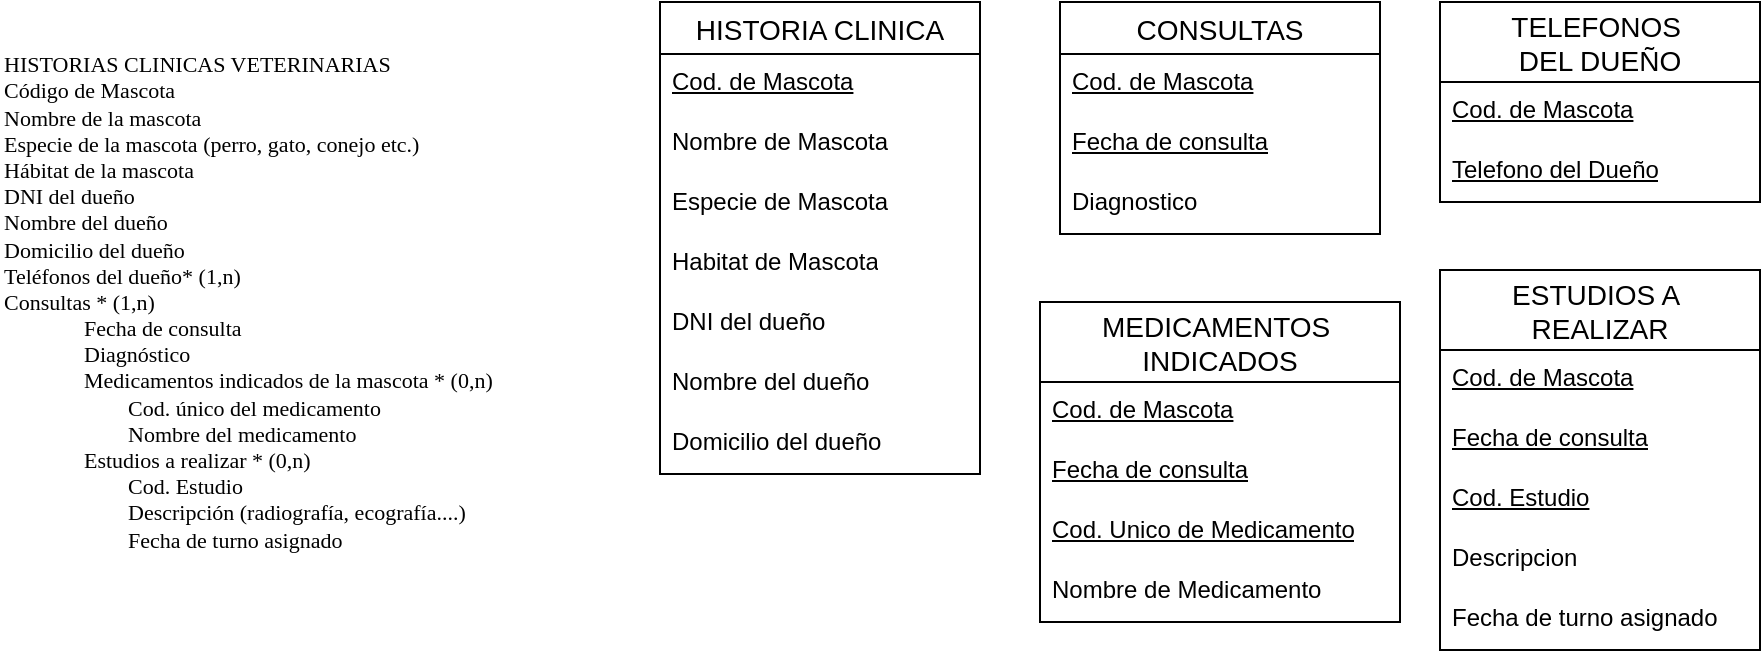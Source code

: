 <mxfile version="24.7.16">
  <diagram id="R2lEEEUBdFMjLlhIrx00" name="Page-1">
    <mxGraphModel dx="1784" dy="501" grid="1" gridSize="10" guides="1" tooltips="1" connect="1" arrows="1" fold="1" page="1" pageScale="1" pageWidth="850" pageHeight="1100" math="0" shadow="0" extFonts="Permanent Marker^https://fonts.googleapis.com/css?family=Permanent+Marker">
      <root>
        <mxCell id="0" />
        <mxCell id="1" parent="0" />
        <mxCell id="vXoAEsmzSxTIeBo6bDXA-1" value="HISTORIA CLINICA" style="swimlane;fontStyle=0;childLayout=stackLayout;horizontal=1;startSize=26;horizontalStack=0;resizeParent=1;resizeParentMax=0;resizeLast=0;collapsible=1;marginBottom=0;align=center;fontSize=14;" vertex="1" parent="1">
          <mxGeometry x="170" y="40" width="160" height="236" as="geometry" />
        </mxCell>
        <mxCell id="vXoAEsmzSxTIeBo6bDXA-2" value="&lt;u&gt;Cod. de Mascota&lt;/u&gt;" style="text;strokeColor=none;fillColor=none;spacingLeft=4;spacingRight=4;overflow=hidden;rotatable=0;points=[[0,0.5],[1,0.5]];portConstraint=eastwest;fontSize=12;whiteSpace=wrap;html=1;" vertex="1" parent="vXoAEsmzSxTIeBo6bDXA-1">
          <mxGeometry y="26" width="160" height="30" as="geometry" />
        </mxCell>
        <mxCell id="vXoAEsmzSxTIeBo6bDXA-3" value="Nombre de Mascota" style="text;strokeColor=none;fillColor=none;spacingLeft=4;spacingRight=4;overflow=hidden;rotatable=0;points=[[0,0.5],[1,0.5]];portConstraint=eastwest;fontSize=12;whiteSpace=wrap;html=1;" vertex="1" parent="vXoAEsmzSxTIeBo6bDXA-1">
          <mxGeometry y="56" width="160" height="30" as="geometry" />
        </mxCell>
        <mxCell id="vXoAEsmzSxTIeBo6bDXA-4" value="Especie de Mascota" style="text;strokeColor=none;fillColor=none;spacingLeft=4;spacingRight=4;overflow=hidden;rotatable=0;points=[[0,0.5],[1,0.5]];portConstraint=eastwest;fontSize=12;whiteSpace=wrap;html=1;" vertex="1" parent="vXoAEsmzSxTIeBo6bDXA-1">
          <mxGeometry y="86" width="160" height="30" as="geometry" />
        </mxCell>
        <mxCell id="vXoAEsmzSxTIeBo6bDXA-27" value="Habitat de Mascota" style="text;strokeColor=none;fillColor=none;spacingLeft=4;spacingRight=4;overflow=hidden;rotatable=0;points=[[0,0.5],[1,0.5]];portConstraint=eastwest;fontSize=12;whiteSpace=wrap;html=1;" vertex="1" parent="vXoAEsmzSxTIeBo6bDXA-1">
          <mxGeometry y="116" width="160" height="30" as="geometry" />
        </mxCell>
        <mxCell id="vXoAEsmzSxTIeBo6bDXA-28" value="DNI del dueño" style="text;strokeColor=none;fillColor=none;spacingLeft=4;spacingRight=4;overflow=hidden;rotatable=0;points=[[0,0.5],[1,0.5]];portConstraint=eastwest;fontSize=12;whiteSpace=wrap;html=1;" vertex="1" parent="vXoAEsmzSxTIeBo6bDXA-1">
          <mxGeometry y="146" width="160" height="30" as="geometry" />
        </mxCell>
        <mxCell id="vXoAEsmzSxTIeBo6bDXA-29" value="Nombre del dueño" style="text;strokeColor=none;fillColor=none;spacingLeft=4;spacingRight=4;overflow=hidden;rotatable=0;points=[[0,0.5],[1,0.5]];portConstraint=eastwest;fontSize=12;whiteSpace=wrap;html=1;" vertex="1" parent="vXoAEsmzSxTIeBo6bDXA-1">
          <mxGeometry y="176" width="160" height="30" as="geometry" />
        </mxCell>
        <mxCell id="vXoAEsmzSxTIeBo6bDXA-30" value="Domicilio del dueño" style="text;strokeColor=none;fillColor=none;spacingLeft=4;spacingRight=4;overflow=hidden;rotatable=0;points=[[0,0.5],[1,0.5]];portConstraint=eastwest;fontSize=12;whiteSpace=wrap;html=1;" vertex="1" parent="vXoAEsmzSxTIeBo6bDXA-1">
          <mxGeometry y="206" width="160" height="30" as="geometry" />
        </mxCell>
        <mxCell id="vXoAEsmzSxTIeBo6bDXA-9" value="&lt;div style=&quot;font-size: 11px;&quot;&gt;&lt;font face=&quot;Times New Roman&quot; style=&quot;font-size: 11px;&quot;&gt;HISTORIAS CLINICAS VETERINARIAS&lt;/font&gt;&lt;/div&gt;&lt;div style=&quot;font-size: 11px;&quot;&gt;&lt;font face=&quot;Times New Roman&quot; style=&quot;font-size: 11px;&quot;&gt;Código de Mascota&lt;/font&gt;&lt;/div&gt;&lt;div style=&quot;font-size: 11px;&quot;&gt;&lt;font face=&quot;Times New Roman&quot; style=&quot;font-size: 11px;&quot;&gt;Nombre de la mascota&lt;/font&gt;&lt;/div&gt;&lt;div style=&quot;font-size: 11px;&quot;&gt;&lt;font face=&quot;Times New Roman&quot; style=&quot;font-size: 11px;&quot;&gt;Especie de la mascota (perro, gato, conejo etc.)&lt;/font&gt;&lt;/div&gt;&lt;div style=&quot;font-size: 11px;&quot;&gt;&lt;font face=&quot;Times New Roman&quot; style=&quot;font-size: 11px;&quot;&gt;Hábitat de la mascota&lt;/font&gt;&lt;/div&gt;&lt;div style=&quot;font-size: 11px;&quot;&gt;&lt;font face=&quot;Times New Roman&quot; style=&quot;font-size: 11px;&quot;&gt;DNI del dueño&lt;/font&gt;&lt;/div&gt;&lt;div style=&quot;font-size: 11px;&quot;&gt;&lt;font face=&quot;Times New Roman&quot; style=&quot;font-size: 11px;&quot;&gt;Nombre del dueño&lt;/font&gt;&lt;/div&gt;&lt;div style=&quot;font-size: 11px;&quot;&gt;&lt;font face=&quot;Times New Roman&quot; style=&quot;font-size: 11px;&quot;&gt;Domicilio del dueño&lt;/font&gt;&lt;/div&gt;&lt;div style=&quot;font-size: 11px;&quot;&gt;&lt;font face=&quot;Times New Roman&quot; style=&quot;font-size: 11px;&quot;&gt;Teléfonos del dueño* (1,n)&lt;/font&gt;&lt;/div&gt;&lt;div style=&quot;font-size: 11px;&quot;&gt;&lt;font face=&quot;Times New Roman&quot; style=&quot;font-size: 11px;&quot;&gt;Consultas * (1,n)&lt;/font&gt;&lt;/div&gt;&lt;blockquote style=&quot;margin: 0 0 0 40px; border: none; padding: 0px;&quot;&gt;&lt;div style=&quot;font-size: 11px;&quot;&gt;&lt;font face=&quot;Times New Roman&quot; style=&quot;font-size: 11px;&quot;&gt;Fecha de consulta&lt;/font&gt;&lt;/div&gt;&lt;div style=&quot;font-size: 11px;&quot;&gt;&lt;font face=&quot;Times New Roman&quot; style=&quot;font-size: 11px;&quot;&gt;Diagnóstico&lt;/font&gt;&lt;/div&gt;&lt;div style=&quot;font-size: 11px;&quot;&gt;&lt;font face=&quot;Times New Roman&quot; style=&quot;font-size: 11px;&quot;&gt;Medicamentos indicados de la mascota * (0,n)&lt;/font&gt;&lt;/div&gt;&lt;div style=&quot;font-size: 11px;&quot;&gt;&lt;font face=&quot;Times New Roman&quot; style=&quot;font-size: 11px;&quot;&gt;&lt;span style=&quot;white-space: pre;&quot;&gt;&#x9;&lt;/span&gt;Cod. único del medicamento&lt;/font&gt;&lt;/div&gt;&lt;div style=&quot;font-size: 11px;&quot;&gt;&lt;font face=&quot;Times New Roman&quot; style=&quot;font-size: 11px;&quot;&gt;&lt;span style=&quot;white-space: pre;&quot;&gt;&#x9;&lt;/span&gt;Nombre del medicamento&lt;/font&gt;&lt;/div&gt;&lt;div style=&quot;font-size: 11px;&quot;&gt;&lt;font face=&quot;Times New Roman&quot; style=&quot;font-size: 11px;&quot;&gt;Estudios a realizar * (0,n)&lt;/font&gt;&lt;/div&gt;&lt;div style=&quot;font-size: 11px;&quot;&gt;&lt;span style=&quot;font-family: &amp;quot;Times New Roman&amp;quot;; background-color: initial;&quot;&gt;&lt;span style=&quot;white-space: pre;&quot;&gt;&#x9;&lt;/span&gt;Cod. Estudio&lt;/span&gt;&lt;/div&gt;&lt;div style=&quot;font-size: 11px;&quot;&gt;&lt;span style=&quot;font-family: &amp;quot;Times New Roman&amp;quot;; background-color: initial;&quot;&gt;&lt;span style=&quot;white-space: pre;&quot;&gt;&#x9;&lt;/span&gt;Descripción (radiografía, ecografía....)&lt;/span&gt;&lt;/div&gt;&lt;div style=&quot;font-size: 11px;&quot;&gt;&lt;span style=&quot;font-family: &amp;quot;Times New Roman&amp;quot;; background-color: initial;&quot;&gt;&lt;span style=&quot;white-space: pre;&quot;&gt;&#x9;&lt;/span&gt;Fecha de turno asignado&lt;/span&gt;&lt;/div&gt;&lt;/blockquote&gt;" style="text;html=1;align=left;verticalAlign=middle;whiteSpace=wrap;rounded=0;" vertex="1" parent="1">
          <mxGeometry x="-160" y="50" width="260" height="280" as="geometry" />
        </mxCell>
        <mxCell id="vXoAEsmzSxTIeBo6bDXA-11" value="CONSULTAS" style="swimlane;fontStyle=0;childLayout=stackLayout;horizontal=1;startSize=26;horizontalStack=0;resizeParent=1;resizeParentMax=0;resizeLast=0;collapsible=1;marginBottom=0;align=center;fontSize=14;" vertex="1" parent="1">
          <mxGeometry x="370" y="40" width="160" height="116" as="geometry" />
        </mxCell>
        <mxCell id="vXoAEsmzSxTIeBo6bDXA-12" value="&lt;u&gt;Cod. de Mascota&lt;/u&gt;" style="text;strokeColor=none;fillColor=none;spacingLeft=4;spacingRight=4;overflow=hidden;rotatable=0;points=[[0,0.5],[1,0.5]];portConstraint=eastwest;fontSize=12;whiteSpace=wrap;html=1;" vertex="1" parent="vXoAEsmzSxTIeBo6bDXA-11">
          <mxGeometry y="26" width="160" height="30" as="geometry" />
        </mxCell>
        <mxCell id="vXoAEsmzSxTIeBo6bDXA-13" value="&lt;u&gt;Fecha de consulta&lt;/u&gt;" style="text;strokeColor=none;fillColor=none;spacingLeft=4;spacingRight=4;overflow=hidden;rotatable=0;points=[[0,0.5],[1,0.5]];portConstraint=eastwest;fontSize=12;whiteSpace=wrap;html=1;" vertex="1" parent="vXoAEsmzSxTIeBo6bDXA-11">
          <mxGeometry y="56" width="160" height="30" as="geometry" />
        </mxCell>
        <mxCell id="vXoAEsmzSxTIeBo6bDXA-14" value="Diagnostico" style="text;strokeColor=none;fillColor=none;spacingLeft=4;spacingRight=4;overflow=hidden;rotatable=0;points=[[0,0.5],[1,0.5]];portConstraint=eastwest;fontSize=12;whiteSpace=wrap;html=1;" vertex="1" parent="vXoAEsmzSxTIeBo6bDXA-11">
          <mxGeometry y="86" width="160" height="30" as="geometry" />
        </mxCell>
        <mxCell id="vXoAEsmzSxTIeBo6bDXA-15" value="MEDICAMENTOS &#xa;INDICADOS" style="swimlane;fontStyle=0;childLayout=stackLayout;horizontal=1;startSize=40;horizontalStack=0;resizeParent=1;resizeParentMax=0;resizeLast=0;collapsible=1;marginBottom=0;align=center;fontSize=14;" vertex="1" parent="1">
          <mxGeometry x="360" y="190" width="180" height="160" as="geometry" />
        </mxCell>
        <mxCell id="vXoAEsmzSxTIeBo6bDXA-31" value="&lt;u&gt;Cod. de Mascota&lt;/u&gt;" style="text;strokeColor=none;fillColor=none;spacingLeft=4;spacingRight=4;overflow=hidden;rotatable=0;points=[[0,0.5],[1,0.5]];portConstraint=eastwest;fontSize=12;whiteSpace=wrap;html=1;" vertex="1" parent="vXoAEsmzSxTIeBo6bDXA-15">
          <mxGeometry y="40" width="180" height="30" as="geometry" />
        </mxCell>
        <mxCell id="vXoAEsmzSxTIeBo6bDXA-32" value="&lt;u&gt;Fecha de consulta&lt;/u&gt;" style="text;strokeColor=none;fillColor=none;spacingLeft=4;spacingRight=4;overflow=hidden;rotatable=0;points=[[0,0.5],[1,0.5]];portConstraint=eastwest;fontSize=12;whiteSpace=wrap;html=1;" vertex="1" parent="vXoAEsmzSxTIeBo6bDXA-15">
          <mxGeometry y="70" width="180" height="30" as="geometry" />
        </mxCell>
        <mxCell id="vXoAEsmzSxTIeBo6bDXA-17" value="&lt;u&gt;Cod. Unico de Medicamento&lt;/u&gt;" style="text;strokeColor=none;fillColor=none;spacingLeft=4;spacingRight=4;overflow=hidden;rotatable=0;points=[[0,0.5],[1,0.5]];portConstraint=eastwest;fontSize=12;whiteSpace=wrap;html=1;" vertex="1" parent="vXoAEsmzSxTIeBo6bDXA-15">
          <mxGeometry y="100" width="180" height="30" as="geometry" />
        </mxCell>
        <mxCell id="vXoAEsmzSxTIeBo6bDXA-18" value="Nombre de Medicamento" style="text;strokeColor=none;fillColor=none;spacingLeft=4;spacingRight=4;overflow=hidden;rotatable=0;points=[[0,0.5],[1,0.5]];portConstraint=eastwest;fontSize=12;whiteSpace=wrap;html=1;" vertex="1" parent="vXoAEsmzSxTIeBo6bDXA-15">
          <mxGeometry y="130" width="180" height="30" as="geometry" />
        </mxCell>
        <mxCell id="vXoAEsmzSxTIeBo6bDXA-19" value="TELEFONOS &#xa;DEL DUEÑO" style="swimlane;fontStyle=0;childLayout=stackLayout;horizontal=1;startSize=40;horizontalStack=0;resizeParent=1;resizeParentMax=0;resizeLast=0;collapsible=1;marginBottom=0;align=center;fontSize=14;" vertex="1" parent="1">
          <mxGeometry x="560" y="40" width="160" height="100" as="geometry" />
        </mxCell>
        <mxCell id="vXoAEsmzSxTIeBo6bDXA-20" value="&lt;u&gt;Cod. de Mascota&lt;/u&gt;" style="text;strokeColor=none;fillColor=none;spacingLeft=4;spacingRight=4;overflow=hidden;rotatable=0;points=[[0,0.5],[1,0.5]];portConstraint=eastwest;fontSize=12;whiteSpace=wrap;html=1;" vertex="1" parent="vXoAEsmzSxTIeBo6bDXA-19">
          <mxGeometry y="40" width="160" height="30" as="geometry" />
        </mxCell>
        <mxCell id="vXoAEsmzSxTIeBo6bDXA-21" value="&lt;u&gt;Telefono del Dueño&lt;/u&gt;" style="text;strokeColor=none;fillColor=none;spacingLeft=4;spacingRight=4;overflow=hidden;rotatable=0;points=[[0,0.5],[1,0.5]];portConstraint=eastwest;fontSize=12;whiteSpace=wrap;html=1;" vertex="1" parent="vXoAEsmzSxTIeBo6bDXA-19">
          <mxGeometry y="70" width="160" height="30" as="geometry" />
        </mxCell>
        <mxCell id="vXoAEsmzSxTIeBo6bDXA-23" value="ESTUDIOS A &#xa;REALIZAR" style="swimlane;fontStyle=0;childLayout=stackLayout;horizontal=1;startSize=40;horizontalStack=0;resizeParent=1;resizeParentMax=0;resizeLast=0;collapsible=1;marginBottom=0;align=center;fontSize=14;" vertex="1" parent="1">
          <mxGeometry x="560" y="174" width="160" height="190" as="geometry" />
        </mxCell>
        <mxCell id="vXoAEsmzSxTIeBo6bDXA-33" value="&lt;u&gt;Cod. de Mascota&lt;/u&gt;" style="text;strokeColor=none;fillColor=none;spacingLeft=4;spacingRight=4;overflow=hidden;rotatable=0;points=[[0,0.5],[1,0.5]];portConstraint=eastwest;fontSize=12;whiteSpace=wrap;html=1;" vertex="1" parent="vXoAEsmzSxTIeBo6bDXA-23">
          <mxGeometry y="40" width="160" height="30" as="geometry" />
        </mxCell>
        <mxCell id="vXoAEsmzSxTIeBo6bDXA-34" value="&lt;u&gt;Fecha de consulta&lt;/u&gt;" style="text;strokeColor=none;fillColor=none;spacingLeft=4;spacingRight=4;overflow=hidden;rotatable=0;points=[[0,0.5],[1,0.5]];portConstraint=eastwest;fontSize=12;whiteSpace=wrap;html=1;" vertex="1" parent="vXoAEsmzSxTIeBo6bDXA-23">
          <mxGeometry y="70" width="160" height="30" as="geometry" />
        </mxCell>
        <mxCell id="vXoAEsmzSxTIeBo6bDXA-24" value="&lt;u&gt;Cod. Estudio&lt;/u&gt;" style="text;strokeColor=none;fillColor=none;spacingLeft=4;spacingRight=4;overflow=hidden;rotatable=0;points=[[0,0.5],[1,0.5]];portConstraint=eastwest;fontSize=12;whiteSpace=wrap;html=1;" vertex="1" parent="vXoAEsmzSxTIeBo6bDXA-23">
          <mxGeometry y="100" width="160" height="30" as="geometry" />
        </mxCell>
        <mxCell id="vXoAEsmzSxTIeBo6bDXA-25" value="Descripcion" style="text;strokeColor=none;fillColor=none;spacingLeft=4;spacingRight=4;overflow=hidden;rotatable=0;points=[[0,0.5],[1,0.5]];portConstraint=eastwest;fontSize=12;whiteSpace=wrap;html=1;" vertex="1" parent="vXoAEsmzSxTIeBo6bDXA-23">
          <mxGeometry y="130" width="160" height="30" as="geometry" />
        </mxCell>
        <mxCell id="vXoAEsmzSxTIeBo6bDXA-26" value="Fecha de turno asignado" style="text;strokeColor=none;fillColor=none;spacingLeft=4;spacingRight=4;overflow=hidden;rotatable=0;points=[[0,0.5],[1,0.5]];portConstraint=eastwest;fontSize=12;whiteSpace=wrap;html=1;" vertex="1" parent="vXoAEsmzSxTIeBo6bDXA-23">
          <mxGeometry y="160" width="160" height="30" as="geometry" />
        </mxCell>
      </root>
    </mxGraphModel>
  </diagram>
</mxfile>

